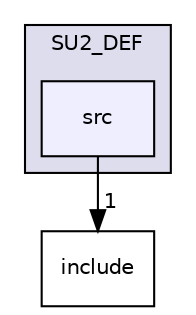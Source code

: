 digraph "SU2_DEF/src" {
  compound=true
  node [ fontsize="10", fontname="Helvetica"];
  edge [ labelfontsize="10", labelfontname="Helvetica"];
  subgraph clusterdir_40148fa11f469160ea0489924442ae74 {
    graph [ bgcolor="#ddddee", pencolor="black", label="SU2_DEF" fontname="Helvetica", fontsize="10", URL="dir_40148fa11f469160ea0489924442ae74.html"]
  dir_41c70a0330bf69a977fcfee99601c66c [shape=box, label="src", style="filled", fillcolor="#eeeeff", pencolor="black", URL="dir_41c70a0330bf69a977fcfee99601c66c.html"];
  }
  dir_d078ef52ac2e9c9e0969b1dffdff7f3e [shape=box label="include" URL="dir_d078ef52ac2e9c9e0969b1dffdff7f3e.html"];
  dir_41c70a0330bf69a977fcfee99601c66c->dir_d078ef52ac2e9c9e0969b1dffdff7f3e [headlabel="1", labeldistance=1.5 headhref="dir_000091_000090.html"];
}
